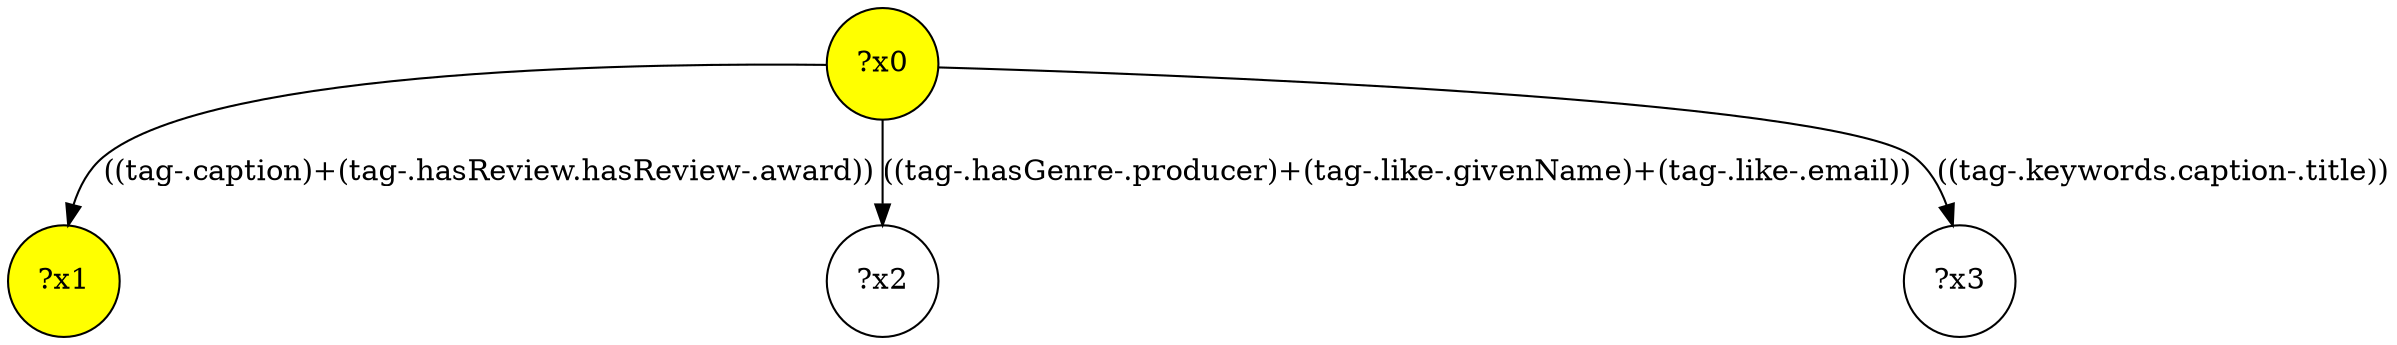 digraph g {
	x0 [fillcolor="yellow", style="filled," shape=circle, label="?x0"];
	x1 [fillcolor="yellow", style="filled," shape=circle, label="?x1"];
	x0 -> x1 [label="((tag-.caption)+(tag-.hasReview.hasReview-.award))"];
	x2 [shape=circle, label="?x2"];
	x0 -> x2 [label="((tag-.hasGenre-.producer)+(tag-.like-.givenName)+(tag-.like-.email))"];
	x3 [shape=circle, label="?x3"];
	x0 -> x3 [label="((tag-.keywords.caption-.title))"];
}
